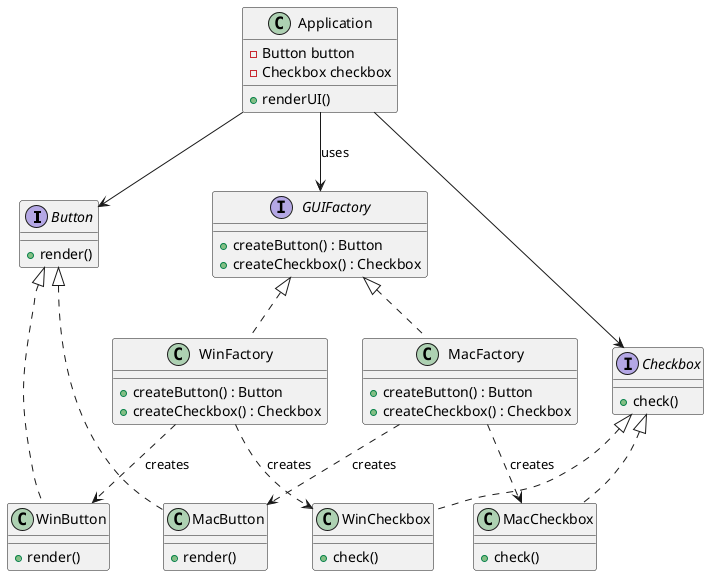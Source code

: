 @startuml
' Interfaces
interface Button {
    + render()
}

interface Checkbox {
    + check()
}

interface GUIFactory {
    + createButton() : Button
    + createCheckbox() : Checkbox
}

' Concrete Products - Windows
class WinButton implements Button {
    + render()
}

class WinCheckbox implements Checkbox {
    + check()
}

' Concrete Products - macOS
class MacButton implements Button {
    + render()
}

class MacCheckbox implements Checkbox {
    + check()
}

' Concrete Factories
class WinFactory implements GUIFactory {
    + createButton() : Button
    + createCheckbox() : Checkbox
}

class MacFactory implements GUIFactory {
    + createButton() : Button
    + createCheckbox() : Checkbox
}

' Client
class Application {
    - Button button
    - Checkbox checkbox
    + renderUI()
}

' Relationships
' GUIFactory <|.. WinFactory
' GUIFactory <|.. MacFactory

' Button <|.. WinButton
' Button <|.. MacButton

' Checkbox <|.. WinCheckbox
' Checkbox <|.. MacCheckbox

Application --> GUIFactory : uses
Application --> Button
Application --> Checkbox
WinFactory ..> WinButton : creates
WinFactory ..> WinCheckbox : creates
MacFactory ..> MacButton : creates
MacFactory ..> MacCheckbox : creates

@enduml
